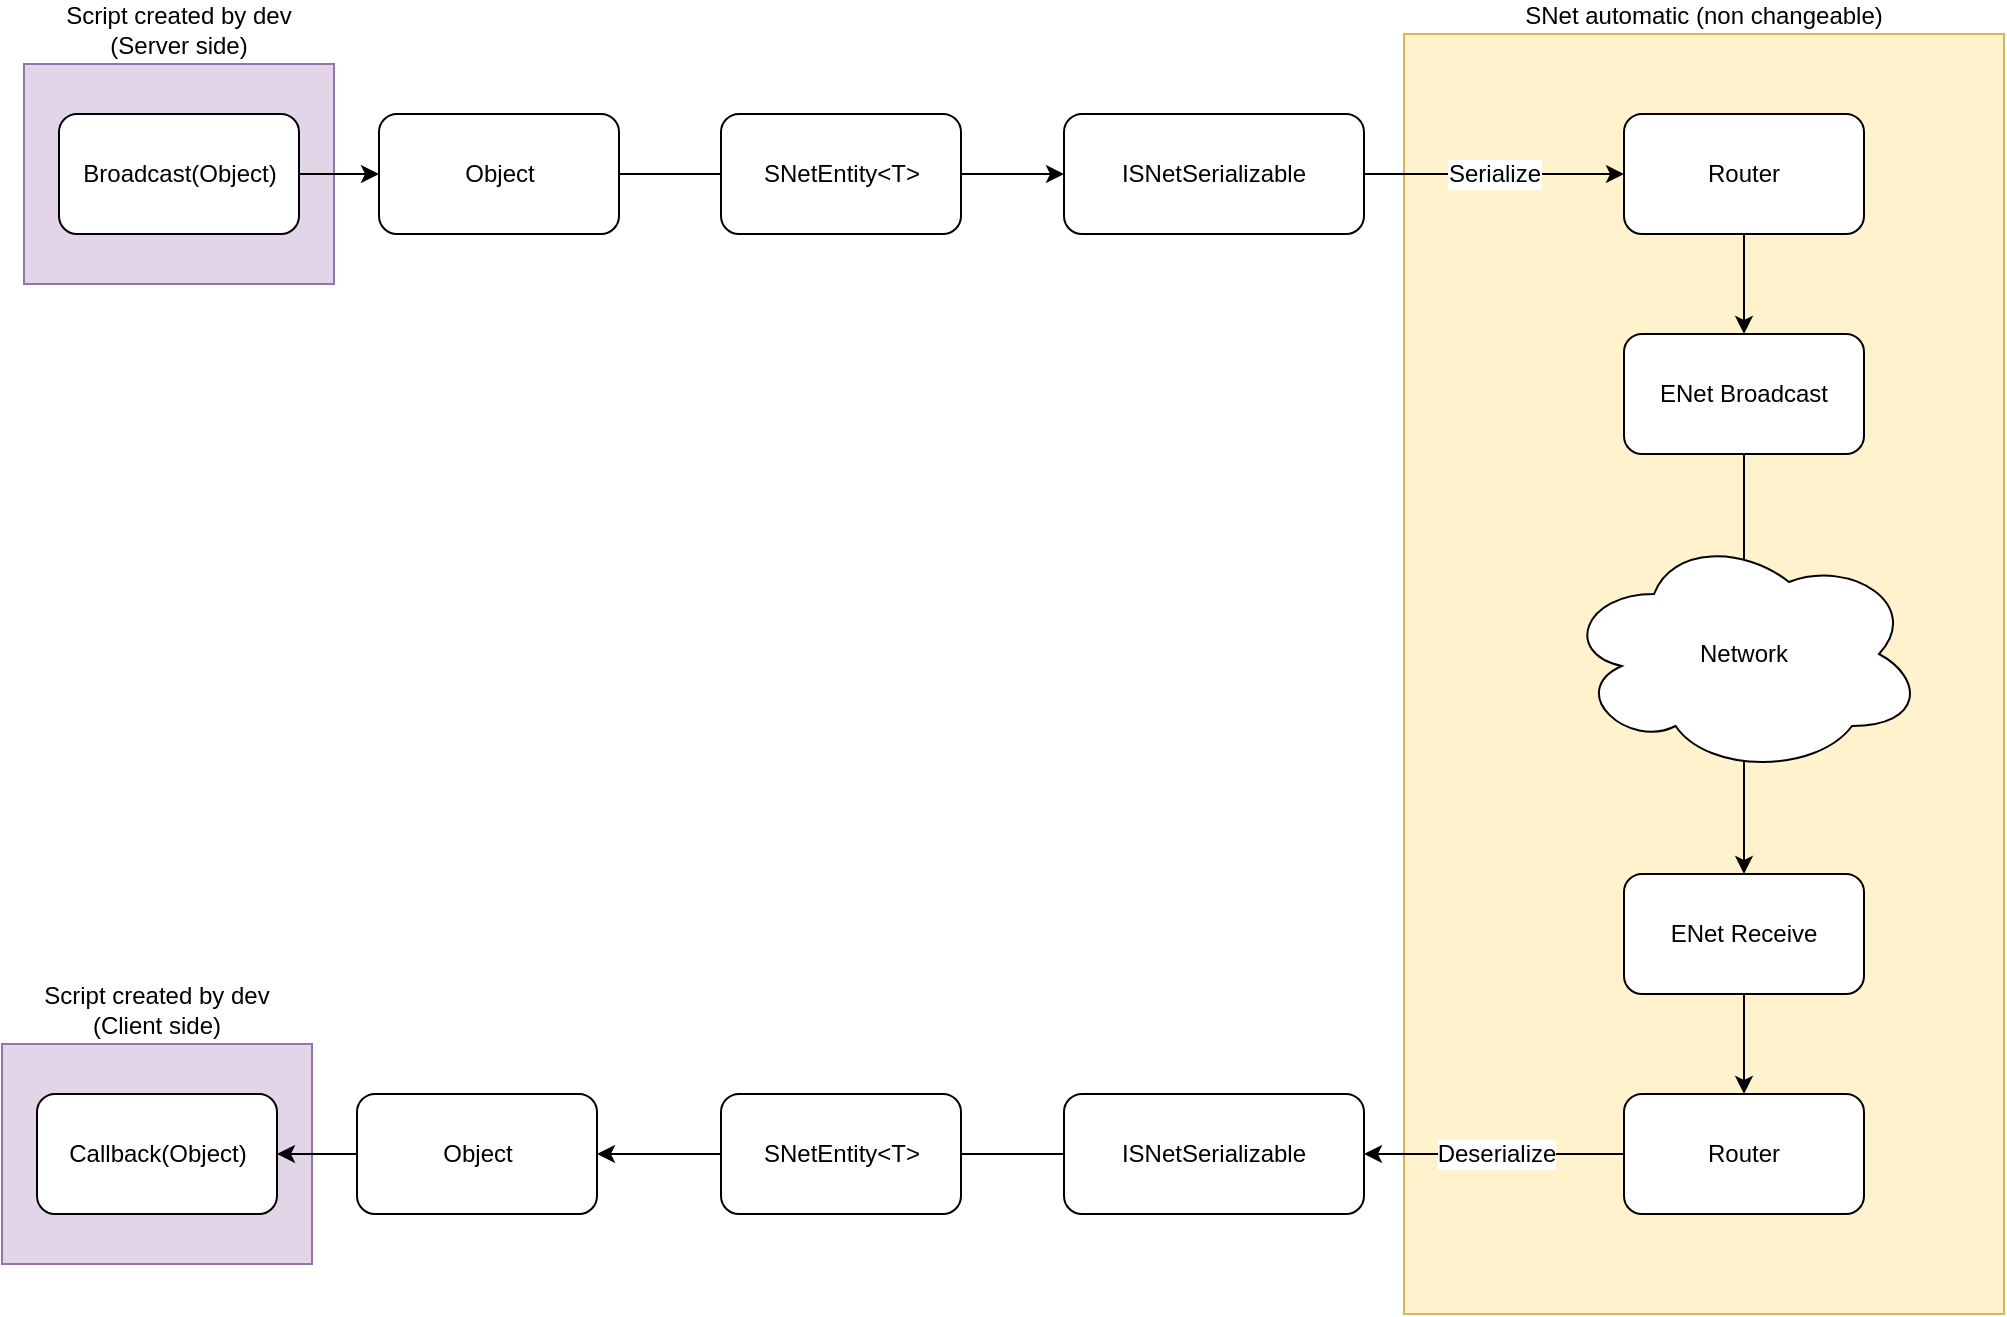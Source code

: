 <mxfile version="11.2.5" type="device" pages="1"><diagram id="nY46yULJoLwjcf6fWfsu" name="Page-1"><mxGraphModel dx="2048" dy="716" grid="1" gridSize="10" guides="1" tooltips="1" connect="1" arrows="1" fold="1" page="1" pageScale="1" pageWidth="827" pageHeight="1169" math="0" shadow="0"><root><mxCell id="0"/><mxCell id="1" parent="0"/><mxCell id="u3HTmbc3mFpWfEwpw1HW-26" value="Script created by dev&lt;br&gt;(Client side)" style="rounded=0;whiteSpace=wrap;html=1;align=center;labelPosition=center;verticalLabelPosition=top;verticalAlign=bottom;fillColor=#e1d5e7;strokeColor=#9673a6;" vertex="1" parent="1"><mxGeometry x="-151" y="545" width="155" height="110" as="geometry"/></mxCell><mxCell id="u3HTmbc3mFpWfEwpw1HW-25" value="Script created by dev (Server side)" style="rounded=0;whiteSpace=wrap;html=1;align=center;labelPosition=center;verticalLabelPosition=top;verticalAlign=bottom;fillColor=#e1d5e7;strokeColor=#9673a6;" vertex="1" parent="1"><mxGeometry x="-140" y="55" width="155" height="110" as="geometry"/></mxCell><mxCell id="u3HTmbc3mFpWfEwpw1HW-24" value="SNet automatic (non changeable)" style="rounded=0;whiteSpace=wrap;html=1;align=center;fillColor=#fff2cc;strokeColor=#d6b656;labelPosition=center;verticalLabelPosition=top;verticalAlign=bottom;" vertex="1" parent="1"><mxGeometry x="550" y="40" width="300" height="640" as="geometry"/></mxCell><mxCell id="u3HTmbc3mFpWfEwpw1HW-10" style="edgeStyle=orthogonalEdgeStyle;rounded=0;orthogonalLoop=1;jettySize=auto;html=1;" edge="1" parent="1" source="u3HTmbc3mFpWfEwpw1HW-1" target="u3HTmbc3mFpWfEwpw1HW-2"><mxGeometry relative="1" as="geometry"/></mxCell><mxCell id="u3HTmbc3mFpWfEwpw1HW-1" value="Broadcast(Object)" style="rounded=1;whiteSpace=wrap;html=1;" vertex="1" parent="1"><mxGeometry x="-122.5" y="80" width="120" height="60" as="geometry"/></mxCell><mxCell id="u3HTmbc3mFpWfEwpw1HW-9" style="edgeStyle=orthogonalEdgeStyle;rounded=0;orthogonalLoop=1;jettySize=auto;html=1;" edge="1" parent="1" source="u3HTmbc3mFpWfEwpw1HW-2" target="u3HTmbc3mFpWfEwpw1HW-3"><mxGeometry relative="1" as="geometry"><mxPoint x="197.5" y="110" as="targetPoint"/></mxGeometry></mxCell><mxCell id="u3HTmbc3mFpWfEwpw1HW-2" value="Object" style="rounded=1;whiteSpace=wrap;html=1;" vertex="1" parent="1"><mxGeometry x="37.5" y="80" width="120" height="60" as="geometry"/></mxCell><mxCell id="u3HTmbc3mFpWfEwpw1HW-5" style="edgeStyle=orthogonalEdgeStyle;rounded=0;orthogonalLoop=1;jettySize=auto;html=1;" edge="1" parent="1" source="u3HTmbc3mFpWfEwpw1HW-3" target="u3HTmbc3mFpWfEwpw1HW-4"><mxGeometry relative="1" as="geometry"/></mxCell><mxCell id="u3HTmbc3mFpWfEwpw1HW-6" value="Serialize" style="text;html=1;resizable=0;points=[];align=center;verticalAlign=middle;labelBackgroundColor=#ffffff;" vertex="1" connectable="0" parent="u3HTmbc3mFpWfEwpw1HW-5"><mxGeometry x="-0.191" y="-1" relative="1" as="geometry"><mxPoint x="12" y="-1" as="offset"/></mxGeometry></mxCell><mxCell id="u3HTmbc3mFpWfEwpw1HW-3" value="ISNetSerializable" style="rounded=1;whiteSpace=wrap;html=1;" vertex="1" parent="1"><mxGeometry x="380" y="80" width="150" height="60" as="geometry"/></mxCell><mxCell id="u3HTmbc3mFpWfEwpw1HW-8" style="edgeStyle=orthogonalEdgeStyle;rounded=0;orthogonalLoop=1;jettySize=auto;html=1;" edge="1" parent="1" source="u3HTmbc3mFpWfEwpw1HW-4" target="u3HTmbc3mFpWfEwpw1HW-7"><mxGeometry relative="1" as="geometry"/></mxCell><mxCell id="u3HTmbc3mFpWfEwpw1HW-4" value="Router" style="rounded=1;whiteSpace=wrap;html=1;" vertex="1" parent="1"><mxGeometry x="660" y="80" width="120" height="60" as="geometry"/></mxCell><mxCell id="u3HTmbc3mFpWfEwpw1HW-13" style="edgeStyle=orthogonalEdgeStyle;rounded=0;orthogonalLoop=1;jettySize=auto;html=1;" edge="1" parent="1" source="u3HTmbc3mFpWfEwpw1HW-7" target="u3HTmbc3mFpWfEwpw1HW-12"><mxGeometry relative="1" as="geometry"/></mxCell><mxCell id="u3HTmbc3mFpWfEwpw1HW-7" value="ENet Broadcast" style="rounded=1;whiteSpace=wrap;html=1;align=center;" vertex="1" parent="1"><mxGeometry x="660" y="190" width="120" height="60" as="geometry"/></mxCell><mxCell id="u3HTmbc3mFpWfEwpw1HW-11" value="Network" style="ellipse;shape=cloud;whiteSpace=wrap;html=1;align=center;" vertex="1" parent="1"><mxGeometry x="630" y="290" width="180" height="120" as="geometry"/></mxCell><mxCell id="u3HTmbc3mFpWfEwpw1HW-15" style="edgeStyle=orthogonalEdgeStyle;rounded=0;orthogonalLoop=1;jettySize=auto;html=1;" edge="1" parent="1" source="u3HTmbc3mFpWfEwpw1HW-12" target="u3HTmbc3mFpWfEwpw1HW-14"><mxGeometry relative="1" as="geometry"/></mxCell><mxCell id="u3HTmbc3mFpWfEwpw1HW-12" value="ENet Receive" style="rounded=1;whiteSpace=wrap;html=1;align=center;" vertex="1" parent="1"><mxGeometry x="660" y="460" width="120" height="60" as="geometry"/></mxCell><mxCell id="u3HTmbc3mFpWfEwpw1HW-18" style="edgeStyle=orthogonalEdgeStyle;rounded=0;orthogonalLoop=1;jettySize=auto;html=1;" edge="1" parent="1" source="u3HTmbc3mFpWfEwpw1HW-14" target="u3HTmbc3mFpWfEwpw1HW-17"><mxGeometry relative="1" as="geometry"/></mxCell><mxCell id="u3HTmbc3mFpWfEwpw1HW-19" value="Deserialize" style="text;html=1;resizable=0;points=[];align=center;verticalAlign=middle;labelBackgroundColor=#ffffff;" vertex="1" connectable="0" parent="u3HTmbc3mFpWfEwpw1HW-18"><mxGeometry x="0.194" relative="1" as="geometry"><mxPoint x="13" as="offset"/></mxGeometry></mxCell><mxCell id="u3HTmbc3mFpWfEwpw1HW-14" value="Router" style="rounded=1;whiteSpace=wrap;html=1;align=center;" vertex="1" parent="1"><mxGeometry x="660" y="570" width="120" height="60" as="geometry"/></mxCell><mxCell id="u3HTmbc3mFpWfEwpw1HW-23" style="edgeStyle=orthogonalEdgeStyle;rounded=0;orthogonalLoop=1;jettySize=auto;html=1;" edge="1" parent="1" source="u3HTmbc3mFpWfEwpw1HW-17" target="u3HTmbc3mFpWfEwpw1HW-20"><mxGeometry relative="1" as="geometry"/></mxCell><mxCell id="u3HTmbc3mFpWfEwpw1HW-17" value="ISNetSerializable" style="rounded=1;whiteSpace=wrap;html=1;" vertex="1" parent="1"><mxGeometry x="380" y="570" width="150" height="60" as="geometry"/></mxCell><mxCell id="u3HTmbc3mFpWfEwpw1HW-22" style="edgeStyle=orthogonalEdgeStyle;rounded=0;orthogonalLoop=1;jettySize=auto;html=1;" edge="1" parent="1" source="u3HTmbc3mFpWfEwpw1HW-20" target="u3HTmbc3mFpWfEwpw1HW-21"><mxGeometry relative="1" as="geometry"/></mxCell><mxCell id="u3HTmbc3mFpWfEwpw1HW-20" value="Object" style="rounded=1;whiteSpace=wrap;html=1;" vertex="1" parent="1"><mxGeometry x="26.5" y="570" width="120" height="60" as="geometry"/></mxCell><mxCell id="u3HTmbc3mFpWfEwpw1HW-21" value="Callback(Object)" style="rounded=1;whiteSpace=wrap;html=1;" vertex="1" parent="1"><mxGeometry x="-133.5" y="570" width="120" height="60" as="geometry"/></mxCell><mxCell id="u3HTmbc3mFpWfEwpw1HW-29" value="SNetEntity&amp;lt;T&amp;gt;" style="rounded=1;whiteSpace=wrap;html=1;align=center;" vertex="1" parent="1"><mxGeometry x="208.5" y="80" width="120" height="60" as="geometry"/></mxCell><mxCell id="u3HTmbc3mFpWfEwpw1HW-30" value="SNetEntity&amp;lt;T&amp;gt;" style="rounded=1;whiteSpace=wrap;html=1;align=center;" vertex="1" parent="1"><mxGeometry x="208.5" y="570" width="120" height="60" as="geometry"/></mxCell></root></mxGraphModel></diagram></mxfile>